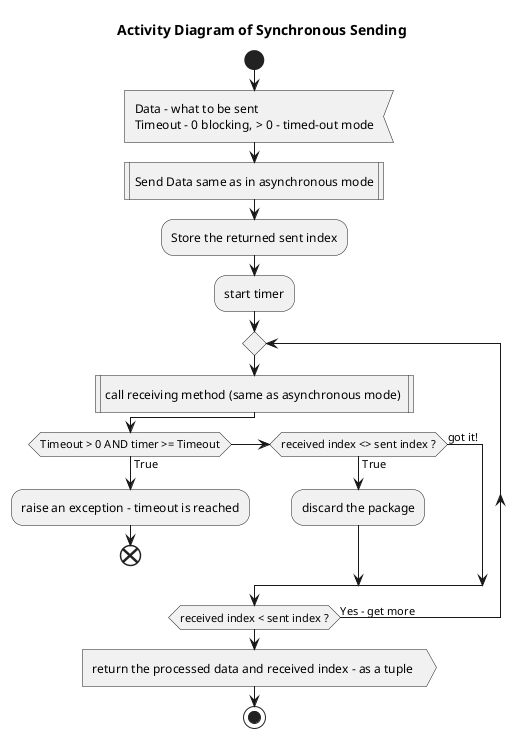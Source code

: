 @startuml send_sync

title Activity Diagram of Synchronous Sending

start

:Data - what to be sent
Timeout - 0 blocking, > 0 - timed-out mode<

:Send Data same as in asynchronous mode|

:Store the returned sent index;

:start timer;

repeat
    :call receiving method (same as asynchronous mode) |
    
    if (Timeout > 0 AND timer >= Timeout) then (True)
        :raise an exception - timeout is reached;
        
        end
    elseif (received index <> sent index ?) then (True)
        :discard the package;
    else (got it!)
    
    endif
repeat while (received index < sent index ?) is (Yes - get more)

:return the processed data and received index - as a tuple >

stop

@enduml